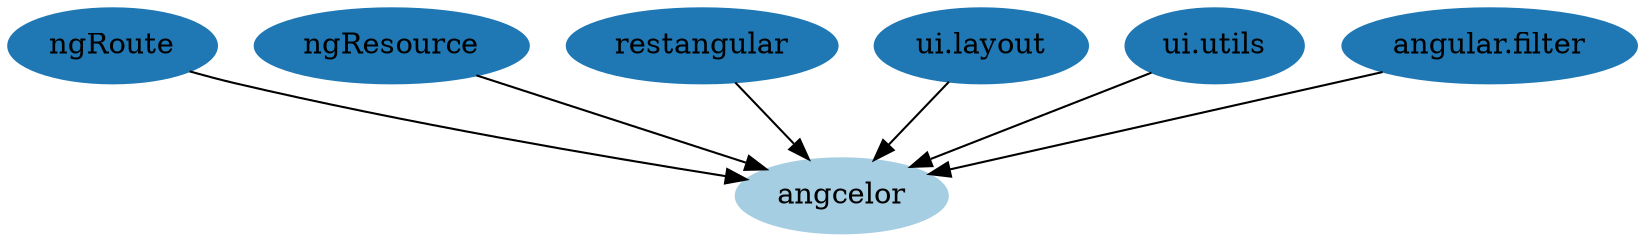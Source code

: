 digraph dependencies {
  node[shape="ellipse",style="filled",colorscheme=paired12]

  
    "angcelor"[label="angcelor", color=1]
  

  node[shape="ellipse",style="filled",color=2]
  
    
      "ngRoute" -> "angcelor"
    
      "ngResource" -> "angcelor"
    
      "restangular" -> "angcelor"
    
      "ui.layout" -> "angcelor"
    
      "ui.utils" -> "angcelor"
    
      "angular.filter" -> "angcelor"
    
  
}
